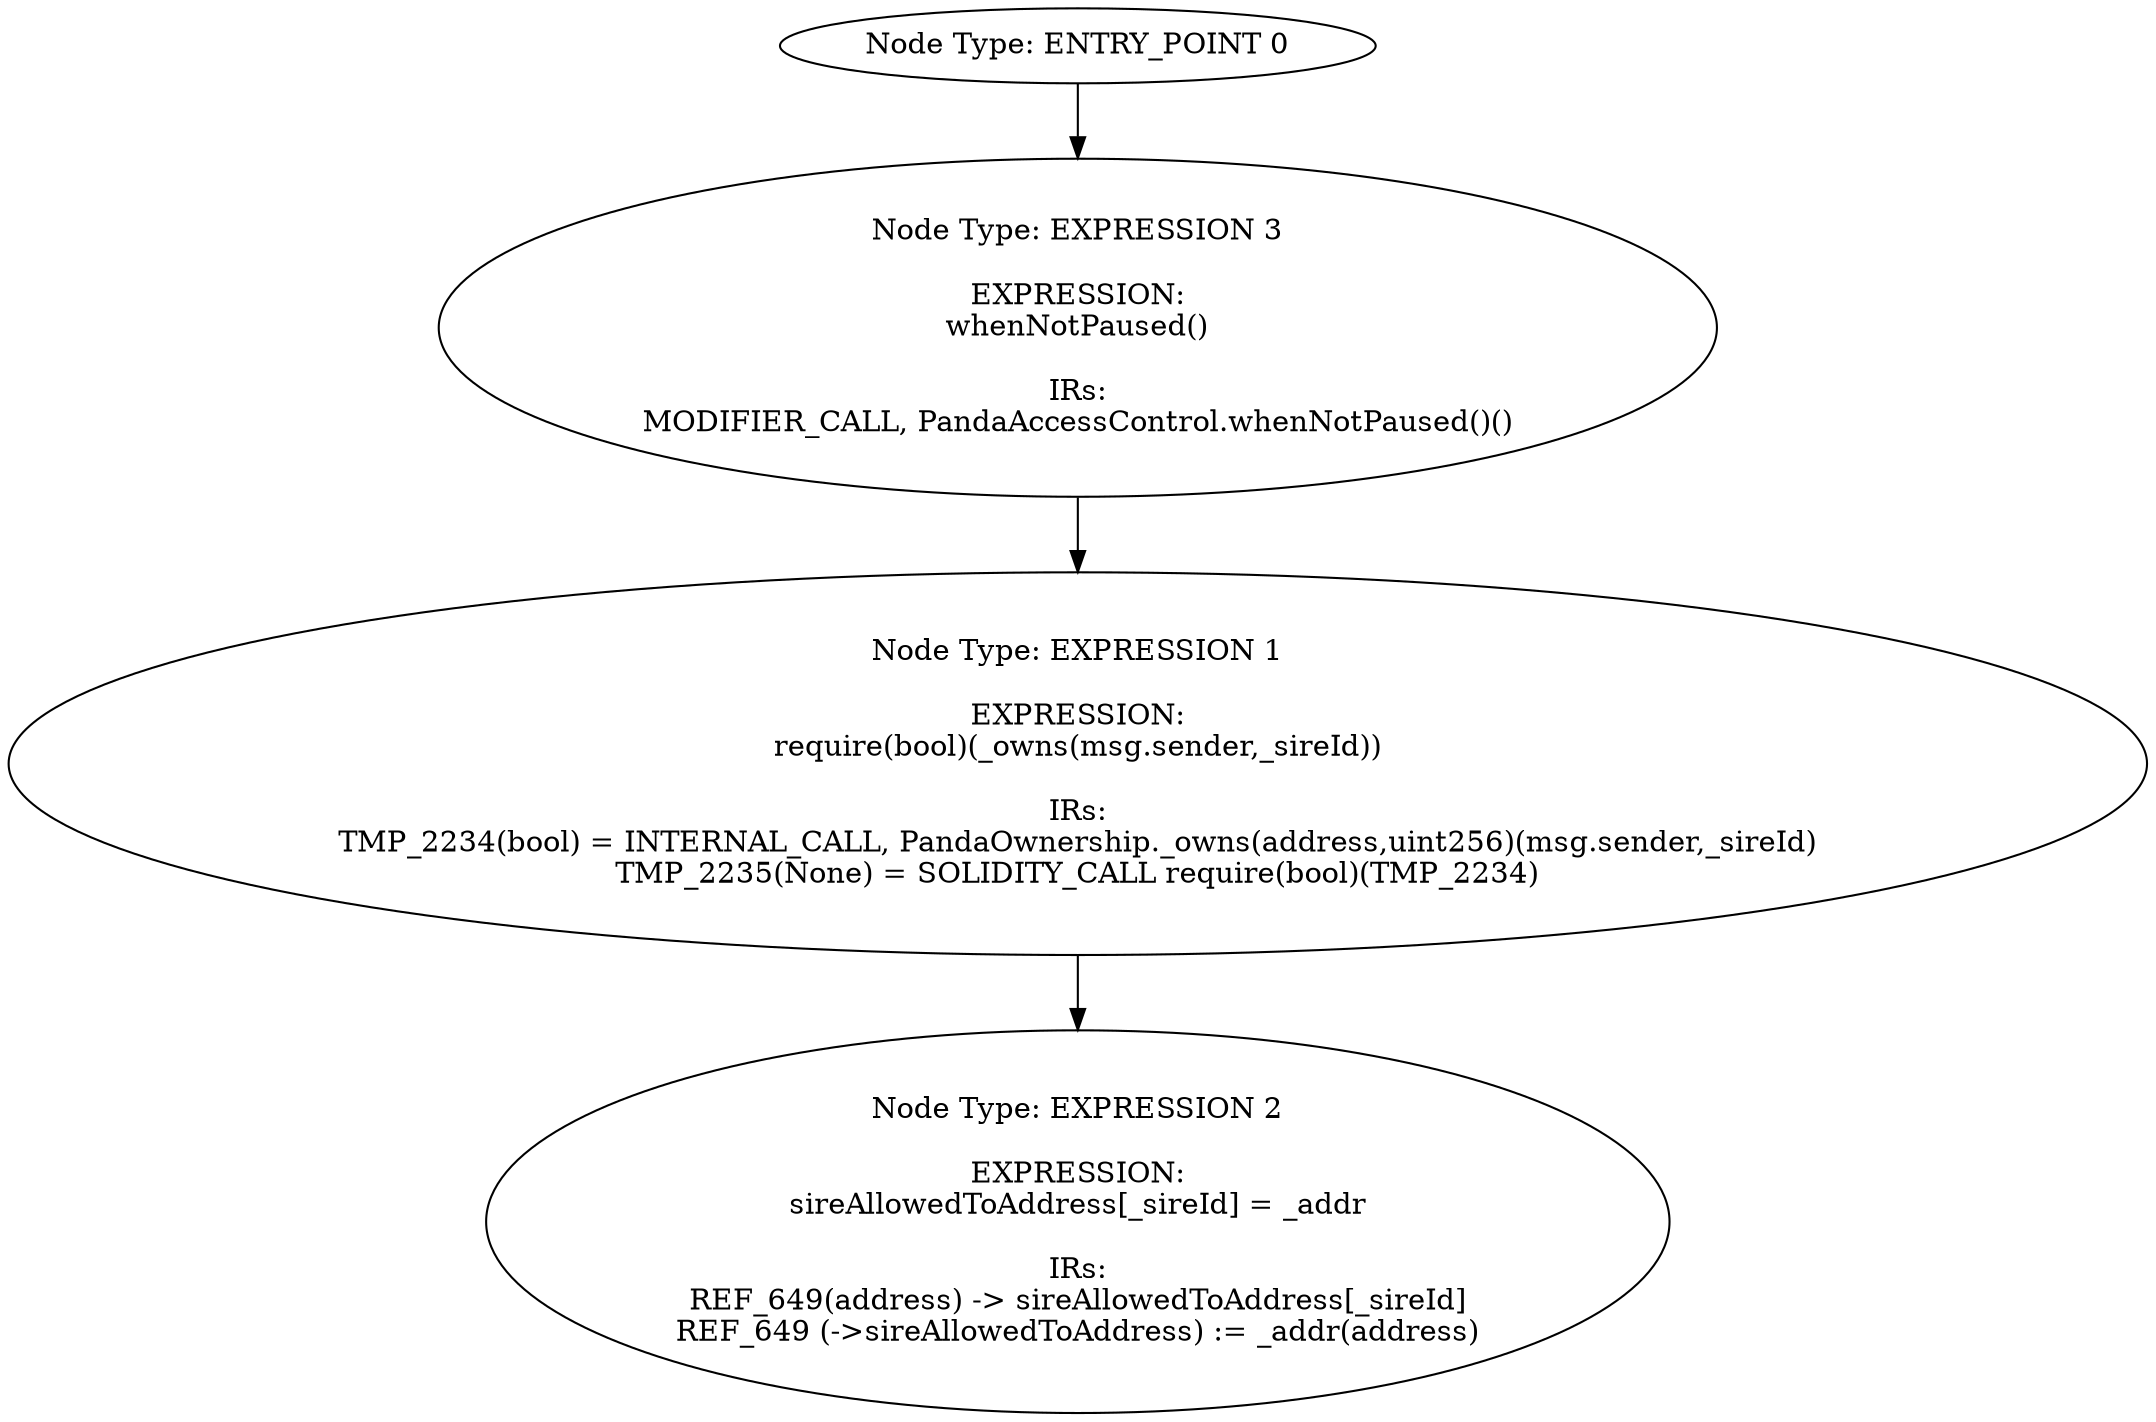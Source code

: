 digraph{
0[label="Node Type: ENTRY_POINT 0
"];
0->3;
1[label="Node Type: EXPRESSION 1

EXPRESSION:
require(bool)(_owns(msg.sender,_sireId))

IRs:
TMP_2234(bool) = INTERNAL_CALL, PandaOwnership._owns(address,uint256)(msg.sender,_sireId)
TMP_2235(None) = SOLIDITY_CALL require(bool)(TMP_2234)"];
1->2;
2[label="Node Type: EXPRESSION 2

EXPRESSION:
sireAllowedToAddress[_sireId] = _addr

IRs:
REF_649(address) -> sireAllowedToAddress[_sireId]
REF_649 (->sireAllowedToAddress) := _addr(address)"];
3[label="Node Type: EXPRESSION 3

EXPRESSION:
whenNotPaused()

IRs:
MODIFIER_CALL, PandaAccessControl.whenNotPaused()()"];
3->1;
}
